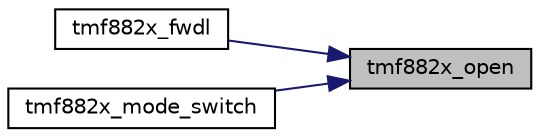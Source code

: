 digraph "tmf882x_open"
{
 // LATEX_PDF_SIZE
  edge [fontname="Helvetica",fontsize="10",labelfontname="Helvetica",labelfontsize="10"];
  node [fontname="Helvetica",fontsize="10",shape=record];
  rankdir="RL";
  Node1 [label="tmf882x_open",height=0.2,width=0.4,color="black", fillcolor="grey75", style="filled", fontcolor="black",tooltip="Open the firmware core driver interface."];
  Node1 -> Node2 [dir="back",color="midnightblue",fontsize="10",style="solid"];
  Node2 [label="tmf882x_fwdl",height=0.2,width=0.4,color="black", fillcolor="white", style="filled",URL="$tmf882x__interface_8h.html#adcfeff783712f5e9d92358e7a368afec",tooltip="Download new firmware."];
  Node1 -> Node3 [dir="back",color="midnightblue",fontsize="10",style="solid"];
  Node3 [label="tmf882x_mode_switch",height=0.2,width=0.4,color="black", fillcolor="white", style="filled",URL="$tmf882x__interface_8h.html#a6ab6c817006f3f97d5f80082bce12efb",tooltip="Perform an application mode switch operation on the current running application mode."];
}
